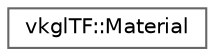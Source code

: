 digraph "Graphical Class Hierarchy"
{
 // LATEX_PDF_SIZE
  bgcolor="transparent";
  edge [fontname=Helvetica,fontsize=10,labelfontname=Helvetica,labelfontsize=10];
  node [fontname=Helvetica,fontsize=10,shape=box,height=0.2,width=0.4];
  rankdir="LR";
  Node0 [id="Node000000",label="vkglTF::Material",height=0.2,width=0.4,color="grey40", fillcolor="white", style="filled",URL="$classvkgl_t_f_1_1_material.html",tooltip=" "];
}

